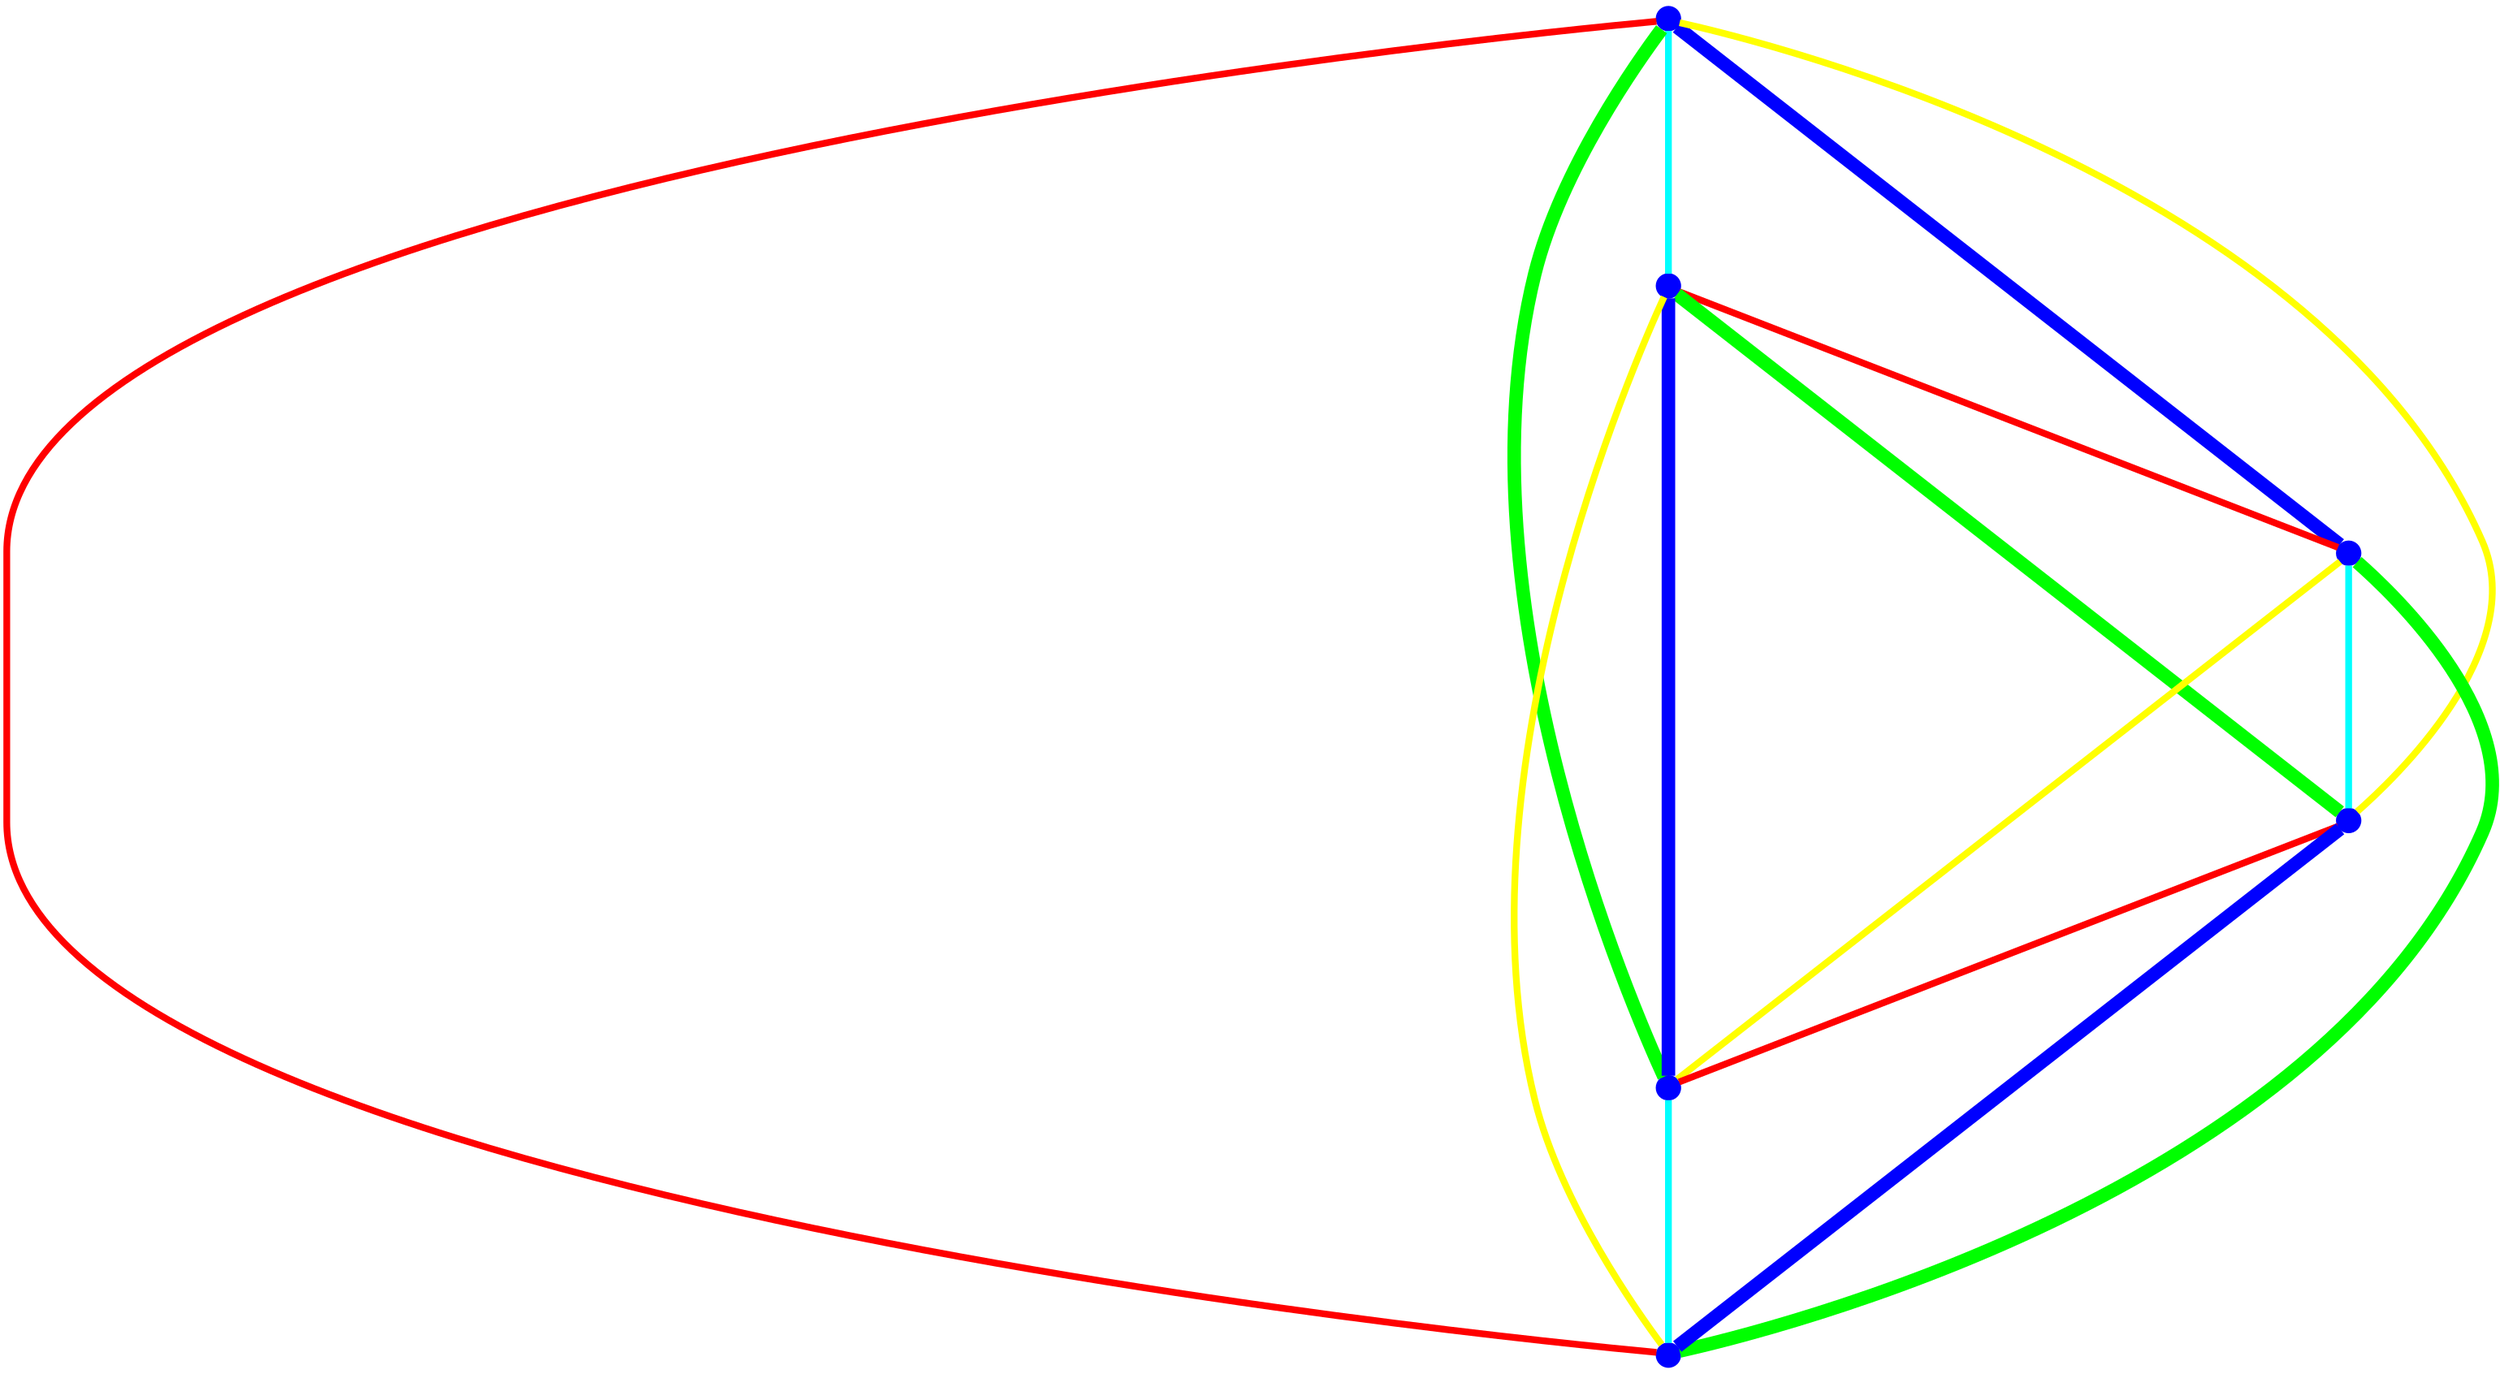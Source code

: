 graph {
ranksep=2
nodesep=2
node [label="" shape=circle style=filled fixedsize=true color=blue fillcolor=blue width=0.2];
"1" -- "2" [style="solid",penwidth="4",color="cyan"];
"1" -- "3" [style="solid",penwidth="8",color="blue"];
"1" -- "4" [style="solid",penwidth="4",color="yellow"];
"1" -- "5" [style="solid",penwidth="8",color="green"];
"1" -- "6" [style="solid",penwidth="4",color="red"];
"2" -- "3" [style="solid",penwidth="4",color="red"];
"2" -- "4" [style="solid",penwidth="8",color="green"];
"2" -- "5" [style="solid",penwidth="8",color="blue"];
"2" -- "6" [style="solid",penwidth="4",color="yellow"];
"3" -- "4" [style="solid",penwidth="4",color="cyan"];
"3" -- "5" [style="solid",penwidth="4",color="yellow"];
"3" -- "6" [style="solid",penwidth="8",color="green"];
"4" -- "5" [style="solid",penwidth="4",color="red"];
"4" -- "6" [style="solid",penwidth="8",color="blue"];
"5" -- "6" [style="solid",penwidth="4",color="cyan"];
}
